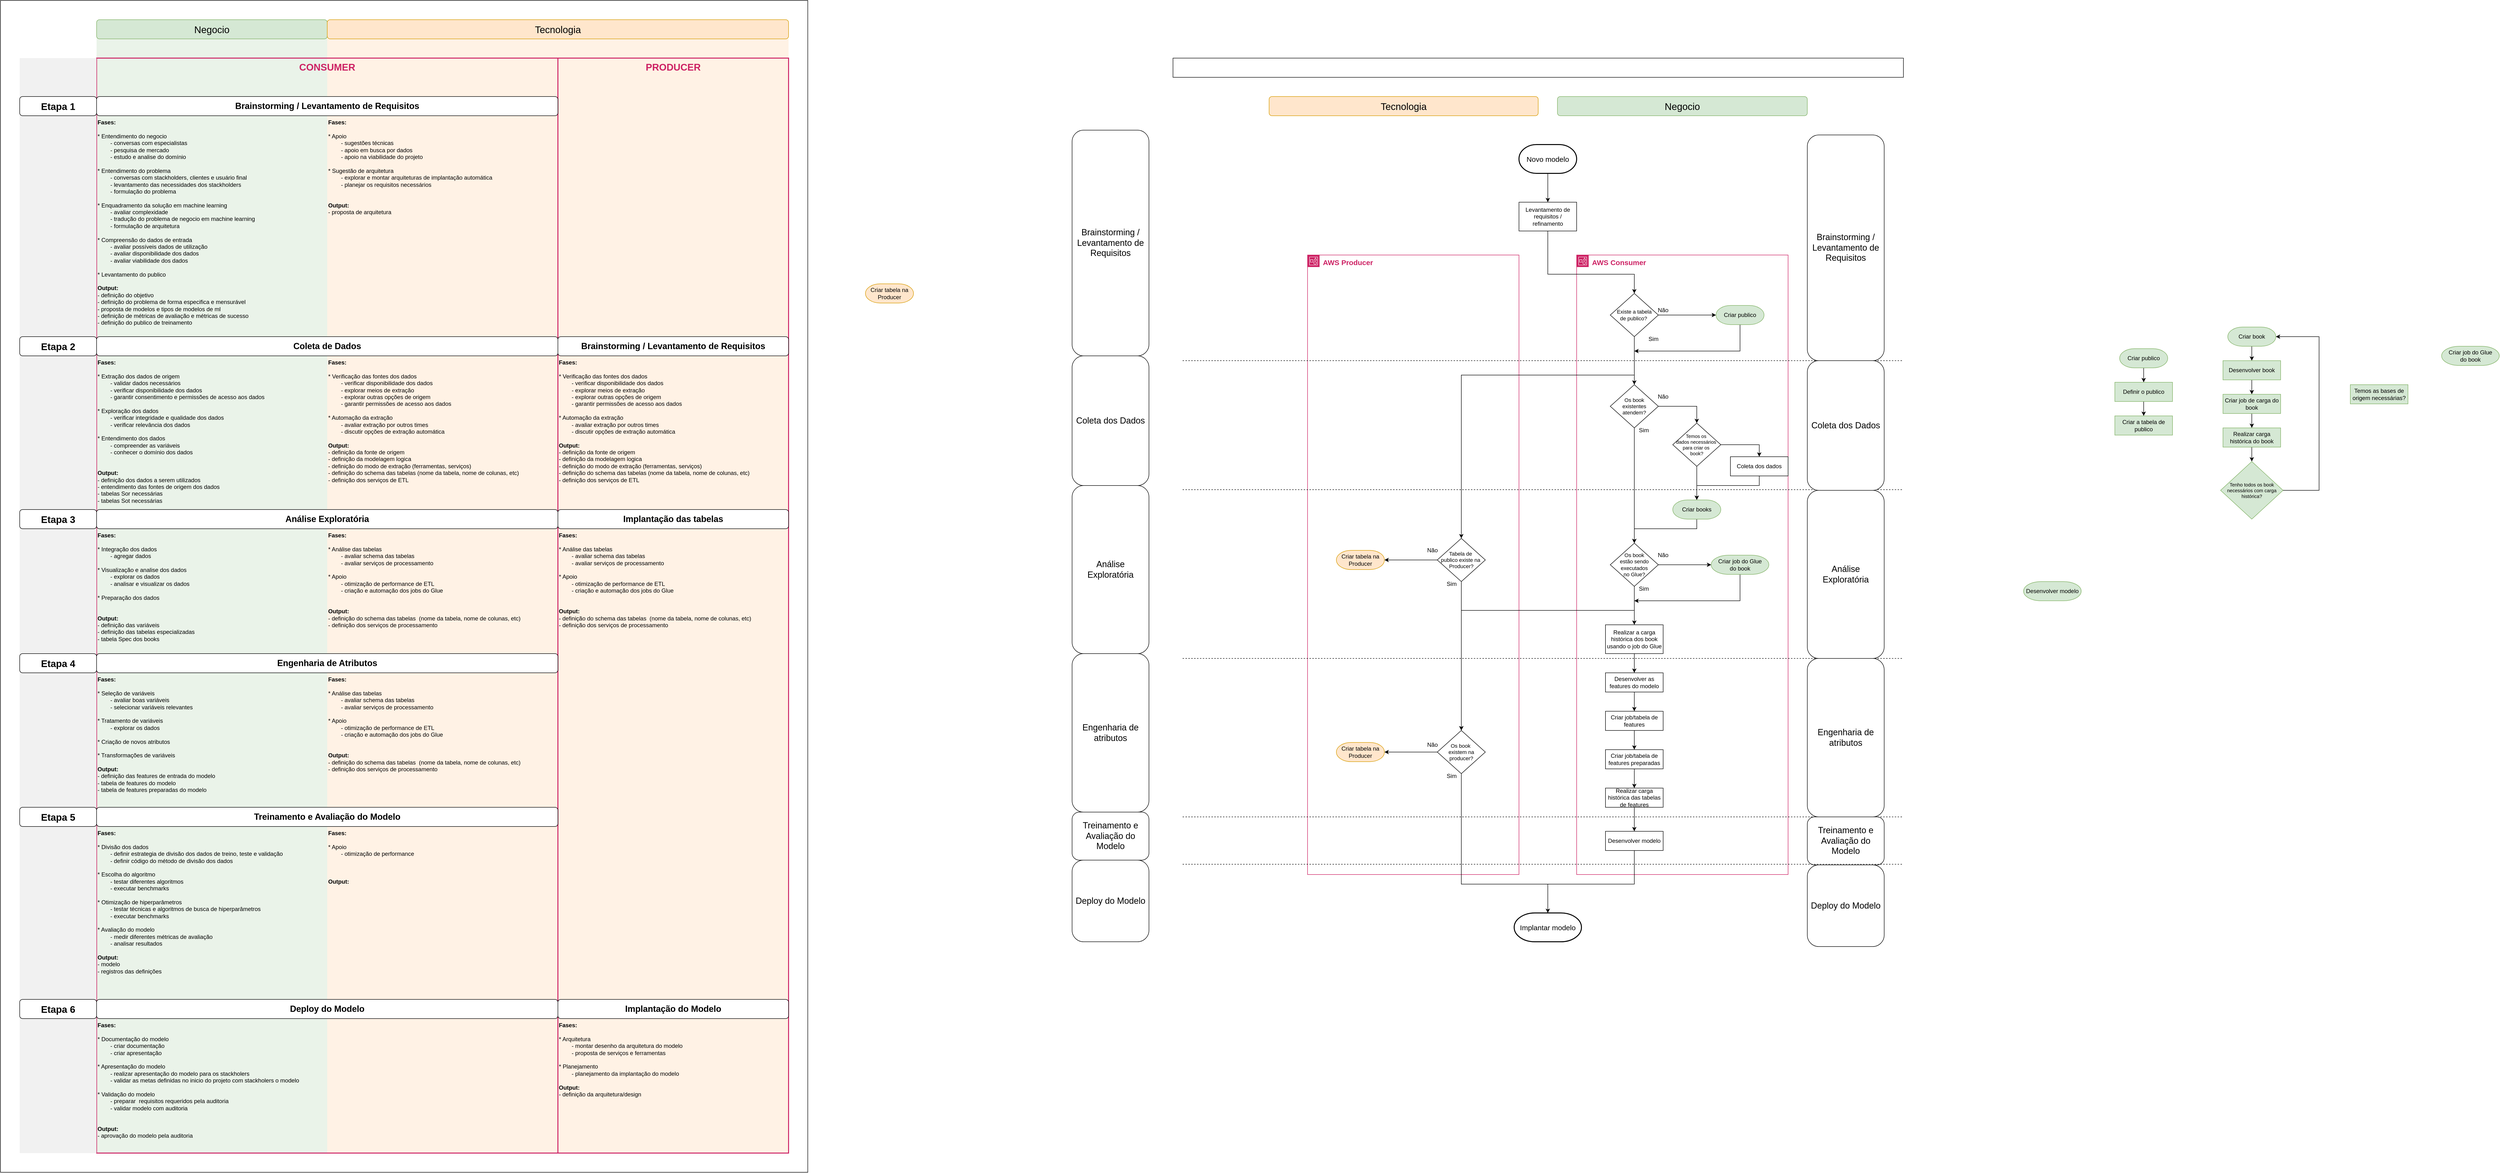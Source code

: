 <mxfile version="24.8.4">
  <diagram id="vaF3DrGFi1pyRu-lgNmV" name="Página-1">
    <mxGraphModel dx="6285" dy="3665" grid="1" gridSize="10" guides="1" tooltips="1" connect="1" arrows="1" fold="1" page="0" pageScale="1" pageWidth="827" pageHeight="1169" math="0" shadow="0">
      <root>
        <mxCell id="0" />
        <mxCell id="1" parent="0" />
        <mxCell id="fmr0Tmu_XqEPMl78r0tC-118" value="" style="rounded=0;whiteSpace=wrap;html=1;" parent="1" vertex="1">
          <mxGeometry x="-600" y="-480" width="1520" height="40" as="geometry" />
        </mxCell>
        <mxCell id="KVfynKzxWFTU4O8-inOF-39" value="" style="rounded=0;whiteSpace=wrap;html=1;" vertex="1" parent="1">
          <mxGeometry x="-3040" y="-600" width="1680" height="2440" as="geometry" />
        </mxCell>
        <mxCell id="KVfynKzxWFTU4O8-inOF-59" value="" style="rounded=0;whiteSpace=wrap;html=1;fillColor=#ffe6cc;strokeColor=none;opacity=50;" vertex="1" parent="1">
          <mxGeometry x="-1880" y="-520" width="480" height="2320" as="geometry" />
        </mxCell>
        <mxCell id="KVfynKzxWFTU4O8-inOF-36" value="" style="rounded=0;whiteSpace=wrap;html=1;fillColor=#d5e8d4;strokeColor=none;opacity=50;" vertex="1" parent="1">
          <mxGeometry x="-2840" y="-530" width="480" height="2330" as="geometry" />
        </mxCell>
        <mxCell id="KVfynKzxWFTU4O8-inOF-37" value="" style="rounded=0;whiteSpace=wrap;html=1;fillColor=#ffe6cc;strokeColor=none;opacity=50;" vertex="1" parent="1">
          <mxGeometry x="-2360" y="-520" width="480" height="2320" as="geometry" />
        </mxCell>
        <mxCell id="fmr0Tmu_XqEPMl78r0tC-117" value="AWS Producer" style="points=[[0,0],[0.25,0],[0.5,0],[0.75,0],[1,0],[1,0.25],[1,0.5],[1,0.75],[1,1],[0.75,1],[0.5,1],[0.25,1],[0,1],[0,0.75],[0,0.5],[0,0.25]];outlineConnect=0;gradientColor=none;html=1;whiteSpace=wrap;fontSize=15;fontStyle=1;container=0;pointerEvents=0;collapsible=0;recursiveResize=0;shape=mxgraph.aws4.group;grIcon=mxgraph.aws4.group_account;strokeColor=#CD2264;fillColor=default;verticalAlign=top;align=left;spacingLeft=30;fontColor=#CD2264;dashed=0;" parent="1" vertex="1">
          <mxGeometry x="-320" y="-70" width="440" height="1290" as="geometry" />
        </mxCell>
        <mxCell id="KVfynKzxWFTU4O8-inOF-42" value="PRODUCER" style="text;html=1;align=center;verticalAlign=top;whiteSpace=wrap;rounded=0;fontStyle=1;fontSize=20;fontColor=#CD2264;strokeColor=#CD2264;strokeWidth=2;" vertex="1" parent="1">
          <mxGeometry x="-1880" y="-480" width="480" height="2280" as="geometry" />
        </mxCell>
        <mxCell id="KVfynKzxWFTU4O8-inOF-40" value="CONSUMER" style="text;html=1;align=center;verticalAlign=top;whiteSpace=wrap;rounded=0;fontStyle=1;fontSize=20;fontColor=#CD2264;strokeColor=#CD2264;strokeWidth=2;" vertex="1" parent="1">
          <mxGeometry x="-2840" y="-480" width="960" height="2280" as="geometry" />
        </mxCell>
        <mxCell id="KVfynKzxWFTU4O8-inOF-38" value="" style="rounded=0;whiteSpace=wrap;html=1;fillColor=#eeeeee;strokeColor=none;arcSize=10;opacity=80;" vertex="1" parent="1">
          <mxGeometry x="-3000" y="-480" width="160" height="2280" as="geometry" />
        </mxCell>
        <mxCell id="fmr0Tmu_XqEPMl78r0tC-71" value="AWS Consumer" style="points=[[0,0],[0.25,0],[0.5,0],[0.75,0],[1,0],[1,0.25],[1,0.5],[1,0.75],[1,1],[0.75,1],[0.5,1],[0.25,1],[0,1],[0,0.75],[0,0.5],[0,0.25]];outlineConnect=0;gradientColor=none;html=1;whiteSpace=wrap;fontSize=15;fontStyle=1;container=1;pointerEvents=0;collapsible=0;recursiveResize=0;shape=mxgraph.aws4.group;grIcon=mxgraph.aws4.group_account;strokeColor=#CD2264;fillColor=default;verticalAlign=top;align=left;spacingLeft=30;fontColor=#CD2264;dashed=0;" parent="1" vertex="1">
          <mxGeometry x="240" y="-70" width="440" height="1290" as="geometry" />
        </mxCell>
        <mxCell id="fmr0Tmu_XqEPMl78r0tC-105" style="edgeStyle=orthogonalEdgeStyle;rounded=0;orthogonalLoop=1;jettySize=auto;html=1;" parent="1" source="fmr0Tmu_XqEPMl78r0tC-3" target="fmr0Tmu_XqEPMl78r0tC-104" edge="1">
          <mxGeometry relative="1" as="geometry">
            <Array as="points">
              <mxPoint x="360" y="180" />
              <mxPoint y="180" />
            </Array>
          </mxGeometry>
        </mxCell>
        <mxCell id="fmr0Tmu_XqEPMl78r0tC-3" value="Existe a tabela&lt;div style=&quot;font-size: 11px;&quot;&gt;de publico?&amp;nbsp;&lt;/div&gt;" style="rhombus;whiteSpace=wrap;html=1;fontSize=11;strokeWidth=1;" parent="1" vertex="1">
          <mxGeometry x="310" y="10" width="100" height="90" as="geometry" />
        </mxCell>
        <mxCell id="fmr0Tmu_XqEPMl78r0tC-56" style="edgeStyle=orthogonalEdgeStyle;rounded=0;orthogonalLoop=1;jettySize=auto;html=1;strokeWidth=1;" parent="1" source="fmr0Tmu_XqEPMl78r0tC-11" target="fmr0Tmu_XqEPMl78r0tC-55" edge="1">
          <mxGeometry relative="1" as="geometry" />
        </mxCell>
        <mxCell id="KVfynKzxWFTU4O8-inOF-64" style="edgeStyle=orthogonalEdgeStyle;rounded=0;orthogonalLoop=1;jettySize=auto;html=1;entryX=0.5;entryY=0;entryDx=0;entryDy=0;" edge="1" parent="1" source="fmr0Tmu_XqEPMl78r0tC-11" target="KVfynKzxWFTU4O8-inOF-63">
          <mxGeometry relative="1" as="geometry" />
        </mxCell>
        <mxCell id="fmr0Tmu_XqEPMl78r0tC-11" value="Os book&lt;div&gt;existentes atendem?&lt;/div&gt;" style="rhombus;whiteSpace=wrap;html=1;fontSize=11;strokeWidth=1;" parent="1" vertex="1">
          <mxGeometry x="310" y="200" width="100" height="90" as="geometry" />
        </mxCell>
        <mxCell id="fmr0Tmu_XqEPMl78r0tC-23" style="edgeStyle=orthogonalEdgeStyle;rounded=0;orthogonalLoop=1;jettySize=auto;html=1;strokeWidth=1;" parent="1" source="KVfynKzxWFTU4O8-inOF-1" target="fmr0Tmu_XqEPMl78r0tC-3" edge="1">
          <mxGeometry relative="1" as="geometry">
            <Array as="points">
              <mxPoint x="180" y="-30" />
              <mxPoint x="360" y="-30" />
            </Array>
          </mxGeometry>
        </mxCell>
        <mxCell id="fmr0Tmu_XqEPMl78r0tC-22" value="Novo modelo" style="strokeWidth=2;html=1;shape=mxgraph.flowchart.terminator;whiteSpace=wrap;fontSize=15;" parent="1" vertex="1">
          <mxGeometry x="120" y="-300" width="120" height="60" as="geometry" />
        </mxCell>
        <mxCell id="fmr0Tmu_XqEPMl78r0tC-85" style="edgeStyle=orthogonalEdgeStyle;rounded=0;orthogonalLoop=1;jettySize=auto;html=1;" parent="1" source="fmr0Tmu_XqEPMl78r0tC-28" edge="1">
          <mxGeometry relative="1" as="geometry">
            <mxPoint x="360" y="130" as="targetPoint" />
            <Array as="points">
              <mxPoint x="580" y="130" />
            </Array>
          </mxGeometry>
        </mxCell>
        <mxCell id="fmr0Tmu_XqEPMl78r0tC-28" value="Criar publico" style="strokeWidth=1;html=1;shape=mxgraph.flowchart.terminator;whiteSpace=wrap;fillColor=#d5e8d4;strokeColor=#82b366;" parent="1" vertex="1">
          <mxGeometry x="530" y="35" width="100" height="40" as="geometry" />
        </mxCell>
        <mxCell id="fmr0Tmu_XqEPMl78r0tC-29" style="edgeStyle=orthogonalEdgeStyle;rounded=0;orthogonalLoop=1;jettySize=auto;html=1;entryX=0;entryY=0.5;entryDx=0;entryDy=0;entryPerimeter=0;" parent="1" source="fmr0Tmu_XqEPMl78r0tC-3" target="fmr0Tmu_XqEPMl78r0tC-28" edge="1">
          <mxGeometry relative="1" as="geometry" />
        </mxCell>
        <mxCell id="fmr0Tmu_XqEPMl78r0tC-31" value="Sim" style="text;html=1;align=center;verticalAlign=middle;whiteSpace=wrap;rounded=0;" parent="1" vertex="1">
          <mxGeometry x="380" y="90" width="40" height="30" as="geometry" />
        </mxCell>
        <mxCell id="fmr0Tmu_XqEPMl78r0tC-32" value="Não" style="text;html=1;align=center;verticalAlign=middle;whiteSpace=wrap;rounded=0;" parent="1" vertex="1">
          <mxGeometry x="400" y="30" width="40" height="30" as="geometry" />
        </mxCell>
        <mxCell id="KVfynKzxWFTU4O8-inOF-69" style="edgeStyle=orthogonalEdgeStyle;rounded=0;orthogonalLoop=1;jettySize=auto;html=1;" edge="1" parent="1" source="fmr0Tmu_XqEPMl78r0tC-34" target="fmr0Tmu_XqEPMl78r0tC-55">
          <mxGeometry relative="1" as="geometry">
            <Array as="points">
              <mxPoint x="490" y="500" />
              <mxPoint x="360" y="500" />
            </Array>
          </mxGeometry>
        </mxCell>
        <mxCell id="fmr0Tmu_XqEPMl78r0tC-34" value="Criar books" style="strokeWidth=1;html=1;shape=mxgraph.flowchart.terminator;whiteSpace=wrap;fillColor=#d5e8d4;strokeColor=#82b366;" parent="1" vertex="1">
          <mxGeometry x="440" y="440" width="100" height="40" as="geometry" />
        </mxCell>
        <mxCell id="fmr0Tmu_XqEPMl78r0tC-37" value="Não" style="text;html=1;align=center;verticalAlign=middle;whiteSpace=wrap;rounded=0;" parent="1" vertex="1">
          <mxGeometry x="400" y="210" width="40" height="30" as="geometry" />
        </mxCell>
        <mxCell id="fmr0Tmu_XqEPMl78r0tC-38" value="Sim" style="text;html=1;align=center;verticalAlign=middle;whiteSpace=wrap;rounded=0;" parent="1" vertex="1">
          <mxGeometry x="360" y="280" width="40" height="30" as="geometry" />
        </mxCell>
        <mxCell id="fmr0Tmu_XqEPMl78r0tC-44" style="edgeStyle=orthogonalEdgeStyle;rounded=0;orthogonalLoop=1;jettySize=auto;html=1;entryX=0.5;entryY=0;entryDx=0;entryDy=0;fillColor=#dae8fc;strokeColor=#000000;" parent="1" source="fmr0Tmu_XqEPMl78r0tC-45" target="fmr0Tmu_XqEPMl78r0tC-49" edge="1">
          <mxGeometry relative="1" as="geometry" />
        </mxCell>
        <mxCell id="fmr0Tmu_XqEPMl78r0tC-45" value="Desenvolver book" style="rounded=0;whiteSpace=wrap;html=1;fillColor=#d5e8d4;strokeColor=#82b366;" parent="1" vertex="1">
          <mxGeometry x="1585" y="150" width="120" height="40" as="geometry" />
        </mxCell>
        <mxCell id="fmr0Tmu_XqEPMl78r0tC-46" style="edgeStyle=orthogonalEdgeStyle;rounded=0;orthogonalLoop=1;jettySize=auto;html=1;entryX=0.5;entryY=0;entryDx=0;entryDy=0;fillColor=#dae8fc;strokeColor=#000000;" parent="1" source="fmr0Tmu_XqEPMl78r0tC-47" target="fmr0Tmu_XqEPMl78r0tC-52" edge="1">
          <mxGeometry relative="1" as="geometry" />
        </mxCell>
        <mxCell id="fmr0Tmu_XqEPMl78r0tC-47" value="Realizar carga histórica do book" style="rounded=0;whiteSpace=wrap;html=1;fillColor=#d5e8d4;strokeColor=#82b366;" parent="1" vertex="1">
          <mxGeometry x="1585" y="290" width="120" height="40" as="geometry" />
        </mxCell>
        <mxCell id="fmr0Tmu_XqEPMl78r0tC-48" style="edgeStyle=orthogonalEdgeStyle;rounded=0;orthogonalLoop=1;jettySize=auto;html=1;fillColor=#dae8fc;strokeColor=#000000;" parent="1" source="fmr0Tmu_XqEPMl78r0tC-49" target="fmr0Tmu_XqEPMl78r0tC-47" edge="1">
          <mxGeometry relative="1" as="geometry" />
        </mxCell>
        <mxCell id="fmr0Tmu_XqEPMl78r0tC-49" value="Criar job de carga do book" style="rounded=0;whiteSpace=wrap;html=1;fillColor=#d5e8d4;strokeColor=#82b366;" parent="1" vertex="1">
          <mxGeometry x="1585" y="220" width="120" height="40" as="geometry" />
        </mxCell>
        <mxCell id="fmr0Tmu_XqEPMl78r0tC-50" style="edgeStyle=orthogonalEdgeStyle;rounded=0;orthogonalLoop=1;jettySize=auto;html=1;fillColor=#dae8fc;strokeColor=#000000;" parent="1" source="fmr0Tmu_XqEPMl78r0tC-51" target="fmr0Tmu_XqEPMl78r0tC-45" edge="1">
          <mxGeometry relative="1" as="geometry" />
        </mxCell>
        <mxCell id="fmr0Tmu_XqEPMl78r0tC-51" value="Criar book" style="strokeWidth=1;html=1;shape=mxgraph.flowchart.terminator;whiteSpace=wrap;fillColor=#d5e8d4;strokeColor=#82b366;" parent="1" vertex="1">
          <mxGeometry x="1595" y="80" width="100" height="40" as="geometry" />
        </mxCell>
        <mxCell id="fmr0Tmu_XqEPMl78r0tC-52" value="Tenho todos os book necessários com carga histórica?" style="rhombus;whiteSpace=wrap;html=1;fontSize=10;fillColor=#d5e8d4;strokeColor=#82b366;" parent="1" vertex="1">
          <mxGeometry x="1580" y="360" width="130" height="120" as="geometry" />
        </mxCell>
        <mxCell id="fmr0Tmu_XqEPMl78r0tC-53" style="edgeStyle=orthogonalEdgeStyle;rounded=0;orthogonalLoop=1;jettySize=auto;html=1;entryX=1;entryY=0.5;entryDx=0;entryDy=0;entryPerimeter=0;" parent="1" source="fmr0Tmu_XqEPMl78r0tC-52" target="fmr0Tmu_XqEPMl78r0tC-51" edge="1">
          <mxGeometry relative="1" as="geometry">
            <Array as="points">
              <mxPoint x="1785" y="420" />
              <mxPoint x="1785" y="100" />
            </Array>
          </mxGeometry>
        </mxCell>
        <mxCell id="fmr0Tmu_XqEPMl78r0tC-94" style="edgeStyle=orthogonalEdgeStyle;rounded=0;orthogonalLoop=1;jettySize=auto;html=1;entryX=0.5;entryY=0;entryDx=0;entryDy=0;strokeWidth=1;" parent="1" source="fmr0Tmu_XqEPMl78r0tC-55" target="fmr0Tmu_XqEPMl78r0tC-99" edge="1">
          <mxGeometry relative="1" as="geometry">
            <mxPoint x="50" y="1270.053" as="targetPoint" />
            <Array as="points">
              <mxPoint x="360" y="670" />
              <mxPoint y="670" />
            </Array>
          </mxGeometry>
        </mxCell>
        <mxCell id="fmr0Tmu_XqEPMl78r0tC-60" value="Temos as bases de origem necessárias?" style="rounded=0;whiteSpace=wrap;html=1;fillColor=#d5e8d4;strokeColor=#82b366;" parent="1" vertex="1">
          <mxGeometry x="1850" y="200" width="120" height="40" as="geometry" />
        </mxCell>
        <mxCell id="fmr0Tmu_XqEPMl78r0tC-80" value="Criar a tabela de publico" style="rounded=0;whiteSpace=wrap;html=1;fillColor=#d5e8d4;strokeColor=#82b366;" parent="1" vertex="1">
          <mxGeometry x="1360" y="265" width="120" height="40" as="geometry" />
        </mxCell>
        <mxCell id="fmr0Tmu_XqEPMl78r0tC-81" style="edgeStyle=orthogonalEdgeStyle;rounded=0;orthogonalLoop=1;jettySize=auto;html=1;fillColor=#fff2cc;strokeColor=#000000;" parent="1" source="fmr0Tmu_XqEPMl78r0tC-82" target="fmr0Tmu_XqEPMl78r0tC-80" edge="1">
          <mxGeometry relative="1" as="geometry" />
        </mxCell>
        <mxCell id="fmr0Tmu_XqEPMl78r0tC-82" value="Definir o publico" style="rounded=0;whiteSpace=wrap;html=1;fillColor=#d5e8d4;strokeColor=#82b366;" parent="1" vertex="1">
          <mxGeometry x="1360" y="195" width="120" height="40" as="geometry" />
        </mxCell>
        <mxCell id="fmr0Tmu_XqEPMl78r0tC-83" style="edgeStyle=orthogonalEdgeStyle;rounded=0;orthogonalLoop=1;jettySize=auto;html=1;fillColor=#fff2cc;strokeColor=#000000;" parent="1" source="fmr0Tmu_XqEPMl78r0tC-84" target="fmr0Tmu_XqEPMl78r0tC-82" edge="1">
          <mxGeometry relative="1" as="geometry" />
        </mxCell>
        <mxCell id="fmr0Tmu_XqEPMl78r0tC-84" value="Criar publico" style="strokeWidth=1;html=1;shape=mxgraph.flowchart.terminator;whiteSpace=wrap;fillColor=#d5e8d4;strokeColor=#82b366;" parent="1" vertex="1">
          <mxGeometry x="1370" y="125" width="100" height="40" as="geometry" />
        </mxCell>
        <mxCell id="fmr0Tmu_XqEPMl78r0tC-86" value="Criar job do Glue&lt;div&gt;do book&lt;/div&gt;" style="strokeWidth=1;html=1;shape=mxgraph.flowchart.terminator;whiteSpace=wrap;fillColor=#d5e8d4;strokeColor=#82b366;" parent="1" vertex="1">
          <mxGeometry x="2040" y="120" width="120" height="40" as="geometry" />
        </mxCell>
        <mxCell id="fmr0Tmu_XqEPMl78r0tC-97" value="Negocio" style="rounded=1;whiteSpace=wrap;html=1;fontSize=20;fillColor=#d5e8d4;strokeColor=#82b366;" parent="1" vertex="1">
          <mxGeometry x="200" y="-400" width="520" height="40" as="geometry" />
        </mxCell>
        <mxCell id="fmr0Tmu_XqEPMl78r0tC-98" value="Tecnologia" style="rounded=1;whiteSpace=wrap;html=1;fontSize=20;fillColor=#ffe6cc;strokeColor=#d79b00;" parent="1" vertex="1">
          <mxGeometry x="-400" y="-400" width="560" height="40" as="geometry" />
        </mxCell>
        <mxCell id="fmr0Tmu_XqEPMl78r0tC-102" style="edgeStyle=orthogonalEdgeStyle;rounded=0;orthogonalLoop=1;jettySize=auto;html=1;" parent="1" source="fmr0Tmu_XqEPMl78r0tC-99" target="fmr0Tmu_XqEPMl78r0tC-101" edge="1">
          <mxGeometry relative="1" as="geometry" />
        </mxCell>
        <mxCell id="fmr0Tmu_XqEPMl78r0tC-99" value="Os book&amp;nbsp;&lt;div&gt;existem na producer?&lt;/div&gt;" style="rhombus;whiteSpace=wrap;html=1;fontSize=11;strokeWidth=1;" parent="1" vertex="1">
          <mxGeometry x="-50" y="920" width="100" height="90" as="geometry" />
        </mxCell>
        <mxCell id="fmr0Tmu_XqEPMl78r0tC-101" value="Criar tabela na Producer" style="strokeWidth=1;html=1;shape=mxgraph.flowchart.terminator;whiteSpace=wrap;fillColor=#ffe6cc;strokeColor=#d79b00;" parent="1" vertex="1">
          <mxGeometry x="-260" y="945" width="100" height="40" as="geometry" />
        </mxCell>
        <mxCell id="fmr0Tmu_XqEPMl78r0tC-110" style="edgeStyle=orthogonalEdgeStyle;rounded=0;orthogonalLoop=1;jettySize=auto;html=1;" parent="1" source="fmr0Tmu_XqEPMl78r0tC-104" target="fmr0Tmu_XqEPMl78r0tC-108" edge="1">
          <mxGeometry relative="1" as="geometry" />
        </mxCell>
        <mxCell id="fmr0Tmu_XqEPMl78r0tC-111" style="edgeStyle=orthogonalEdgeStyle;rounded=0;orthogonalLoop=1;jettySize=auto;html=1;" parent="1" source="fmr0Tmu_XqEPMl78r0tC-104" target="fmr0Tmu_XqEPMl78r0tC-99" edge="1">
          <mxGeometry relative="1" as="geometry" />
        </mxCell>
        <mxCell id="fmr0Tmu_XqEPMl78r0tC-104" value="Tabela de&amp;nbsp;&lt;div&gt;publico existe na&amp;nbsp;&lt;div&gt;Producer?&lt;/div&gt;&lt;/div&gt;" style="rhombus;whiteSpace=wrap;html=1;fontSize=11;strokeWidth=1;" parent="1" vertex="1">
          <mxGeometry x="-50" y="520" width="100" height="90" as="geometry" />
        </mxCell>
        <mxCell id="fmr0Tmu_XqEPMl78r0tC-108" value="Criar tabela na Producer" style="strokeWidth=1;html=1;shape=mxgraph.flowchart.terminator;whiteSpace=wrap;fillColor=#ffe6cc;strokeColor=#d79b00;" parent="1" vertex="1">
          <mxGeometry x="-260" y="545" width="100" height="40" as="geometry" />
        </mxCell>
        <mxCell id="fmr0Tmu_XqEPMl78r0tC-109" value="Criar tabela na Producer" style="strokeWidth=1;html=1;shape=mxgraph.flowchart.terminator;whiteSpace=wrap;fillColor=#ffe6cc;strokeColor=#d79b00;" parent="1" vertex="1">
          <mxGeometry x="-1240" y="-10" width="100" height="40" as="geometry" />
        </mxCell>
        <mxCell id="fmr0Tmu_XqEPMl78r0tC-120" value="Desenvolver modelo" style="strokeWidth=1;html=1;shape=mxgraph.flowchart.terminator;whiteSpace=wrap;fillColor=#d5e8d4;strokeColor=#82b366;" parent="1" vertex="1">
          <mxGeometry x="1170" y="610" width="120" height="40" as="geometry" />
        </mxCell>
        <mxCell id="fmr0Tmu_XqEPMl78r0tC-91" value="Não" style="text;html=1;align=center;verticalAlign=middle;whiteSpace=wrap;rounded=0;" parent="1" vertex="1">
          <mxGeometry x="-80" y="935" width="40" height="30" as="geometry" />
        </mxCell>
        <mxCell id="fmr0Tmu_XqEPMl78r0tC-92" value="Sim" style="text;html=1;align=center;verticalAlign=middle;whiteSpace=wrap;rounded=0;" parent="1" vertex="1">
          <mxGeometry x="-40" y="1000" width="40" height="30" as="geometry" />
        </mxCell>
        <mxCell id="fmr0Tmu_XqEPMl78r0tC-106" value="Não" style="text;html=1;align=center;verticalAlign=middle;whiteSpace=wrap;rounded=0;" parent="1" vertex="1">
          <mxGeometry x="-80" y="530" width="40" height="30" as="geometry" />
        </mxCell>
        <mxCell id="fmr0Tmu_XqEPMl78r0tC-107" value="Sim" style="text;html=1;align=center;verticalAlign=middle;whiteSpace=wrap;rounded=0;" parent="1" vertex="1">
          <mxGeometry x="-40" y="600" width="40" height="30" as="geometry" />
        </mxCell>
        <mxCell id="KVfynKzxWFTU4O8-inOF-2" value="" style="edgeStyle=orthogonalEdgeStyle;rounded=0;orthogonalLoop=1;jettySize=auto;html=1;strokeWidth=1;" edge="1" parent="1" source="fmr0Tmu_XqEPMl78r0tC-22" target="KVfynKzxWFTU4O8-inOF-1">
          <mxGeometry relative="1" as="geometry">
            <Array as="points" />
            <mxPoint x="180" y="-220" as="sourcePoint" />
            <mxPoint x="360" y="90" as="targetPoint" />
          </mxGeometry>
        </mxCell>
        <mxCell id="KVfynKzxWFTU4O8-inOF-1" value="Levantamento de requisitos / refinamento" style="rounded=0;whiteSpace=wrap;html=1;strokeWidth=1;" vertex="1" parent="1">
          <mxGeometry x="120" y="-180" width="120" height="60" as="geometry" />
        </mxCell>
        <mxCell id="KVfynKzxWFTU4O8-inOF-3" value="Etapa 1" style="text;html=1;align=center;verticalAlign=middle;whiteSpace=wrap;rounded=1;fontStyle=1;fontSize=20;strokeColor=default;fillColor=#FFFFFF;" vertex="1" parent="1">
          <mxGeometry x="-3000" y="-400" width="160" height="40" as="geometry" />
        </mxCell>
        <mxCell id="KVfynKzxWFTU4O8-inOF-6" value="&lt;div&gt;&lt;b&gt;Fases:&lt;/b&gt;&lt;/div&gt;&lt;div&gt;&lt;b&gt;&lt;br&gt;&lt;/b&gt;&lt;/div&gt;* Entendimento do negocio&lt;div&gt;&lt;span style=&quot;white-space: pre;&quot;&gt;&#x9;&lt;/span&gt;- conversas com especialistas&lt;/div&gt;&lt;div&gt;&lt;span style=&quot;white-space: pre;&quot;&gt;&#x9;&lt;/span&gt;- pesquisa de mercado&lt;/div&gt;&lt;div&gt;&lt;span style=&quot;white-space: pre;&quot;&gt;&#x9;&lt;/span&gt;- estudo e analise do domínio&lt;/div&gt;&lt;div&gt;&lt;br&gt;&lt;div&gt;* Entendimento do problema&lt;/div&gt;&lt;div&gt;&lt;span style=&quot;white-space: pre;&quot;&gt;&#x9;&lt;/span&gt;- conversas com stackholders, clientes e usuário final&lt;br&gt;&lt;/div&gt;&lt;div&gt;&lt;span style=&quot;white-space: pre;&quot;&gt;&#x9;&lt;/span&gt;- levantamento das necessidades dos stackholders&lt;br&gt;&lt;/div&gt;&lt;div&gt;&lt;span style=&quot;white-space: pre;&quot;&gt;&#x9;&lt;/span&gt;- formulação do problema&lt;br&gt;&lt;/div&gt;&lt;div&gt;&lt;br&gt;&lt;/div&gt;&lt;div&gt;* Enquadramento da solução em machine learning&lt;/div&gt;&lt;div&gt;&lt;span style=&quot;white-space: pre;&quot;&gt;&#x9;&lt;/span&gt;- avaliar complexidade&lt;br&gt;&lt;/div&gt;&lt;div&gt;&lt;span style=&quot;white-space: pre;&quot;&gt;&#x9;&lt;/span&gt;&lt;span style=&quot;background-color: initial;&quot;&gt;- tradução do problema de negocio em machine learning&lt;/span&gt;&lt;br&gt;&lt;/div&gt;&lt;div&gt;&lt;span style=&quot;white-space: pre;&quot;&gt;&#x9;&lt;/span&gt;- formulação de arquitetura&lt;span style=&quot;background-color: initial; white-space: pre;&quot;&gt;&#x9;&lt;/span&gt;&lt;/div&gt;&lt;div&gt;&lt;br&gt;&lt;/div&gt;&lt;div&gt;* Compreensão do dados de entrada&amp;nbsp;&lt;/div&gt;&lt;div&gt;&lt;span style=&quot;white-space: pre;&quot;&gt;&#x9;&lt;/span&gt;- avaliar possíveis dados de utilização&lt;br&gt;&lt;/div&gt;&lt;div&gt;&lt;span style=&quot;white-space: pre;&quot;&gt;&#x9;&lt;/span&gt;- avaliar disponibilidade dos dados&lt;br&gt;&lt;/div&gt;&lt;div&gt;&lt;span style=&quot;white-space: pre;&quot;&gt;&#x9;&lt;/span&gt;- avaliar viabilidade dos dados&lt;br&gt;&lt;/div&gt;&lt;div&gt;&lt;br&gt;&lt;/div&gt;&lt;div&gt;* Levantamento do publico&lt;/div&gt;&lt;div&gt;&lt;br&gt;&lt;/div&gt;&lt;div&gt;&lt;b&gt;Output:&lt;/b&gt;&lt;/div&gt;&lt;div&gt;- definição do objetivo&lt;/div&gt;&lt;div&gt;- definição do problema de forma especifica e mensurável&lt;/div&gt;&lt;div&gt;- proposta de modelos e tipos de modelos de ml&lt;/div&gt;&lt;div&gt;- definição de métricas de avaliação e métricas de sucesso&lt;/div&gt;&lt;div&gt;- definição do publico de treinamento&lt;/div&gt;&lt;/div&gt;" style="text;html=1;align=left;verticalAlign=top;whiteSpace=wrap;rounded=0;fontSize=12;horizontal=1;" vertex="1" parent="1">
          <mxGeometry x="-2840" y="-360" width="480" height="440" as="geometry" />
        </mxCell>
        <mxCell id="KVfynKzxWFTU4O8-inOF-9" value="Etapa 2" style="text;html=1;align=center;verticalAlign=middle;whiteSpace=wrap;rounded=1;fontStyle=1;fontSize=20;strokeColor=default;fillColor=default;" vertex="1" parent="1">
          <mxGeometry x="-3000" y="100" width="160" height="40" as="geometry" />
        </mxCell>
        <mxCell id="KVfynKzxWFTU4O8-inOF-10" value="&lt;div&gt;&lt;b&gt;Fases:&lt;/b&gt;&lt;/div&gt;&lt;div&gt;&lt;b&gt;&lt;br&gt;&lt;/b&gt;&lt;/div&gt;* Extração dos dados de origem&lt;div&gt;&lt;span style=&quot;white-space: pre;&quot;&gt;&#x9;&lt;/span&gt;- validar dados necessários&lt;/div&gt;&lt;div&gt;&lt;div&gt;&lt;span style=&quot;white-space: pre;&quot;&gt;&#x9;&lt;/span&gt;- verificar disponibilidade dos dados&lt;/div&gt;&lt;div&gt;&lt;span style=&quot;white-space: pre;&quot;&gt;&#x9;&lt;/span&gt;&lt;span style=&quot;background-color: initial;&quot;&gt;- garantir consentimento e permissões de acesso aos dados&lt;/span&gt;&lt;br&gt;&lt;/div&gt;&lt;div&gt;&lt;br&gt;&lt;/div&gt;&lt;div&gt;* Exploração dos dados&lt;/div&gt;&lt;div&gt;&lt;span style=&quot;white-space: pre;&quot;&gt;&#x9;&lt;/span&gt;- verificar integridade e qualidade dos dados&lt;/div&gt;&lt;div&gt;&lt;span style=&quot;white-space: pre;&quot;&gt;&#x9;&lt;/span&gt;- verificar relevância dos dados&lt;br&gt;&lt;/div&gt;&lt;div&gt;&lt;br&gt;&lt;/div&gt;&lt;div&gt;* Entendimento dos dados&lt;/div&gt;&lt;div&gt;&lt;span style=&quot;white-space: pre;&quot;&gt;&#x9;&lt;/span&gt;- compreender as variáveis&lt;/div&gt;&lt;div&gt;&lt;span style=&quot;white-space: pre;&quot;&gt;&#x9;&lt;/span&gt;- conhecer o domínio dos dados&lt;br&gt;&lt;/div&gt;&lt;div&gt;&lt;div&gt;&lt;br&gt;&lt;/div&gt;&lt;div&gt;&lt;br&gt;&lt;/div&gt;&lt;div&gt;&lt;b&gt;Output:&lt;/b&gt;&lt;/div&gt;&lt;div&gt;- definição dos dados a serem utilizados&lt;/div&gt;&lt;div&gt;- entendimento das fontes de origem dos dados&lt;/div&gt;&lt;div&gt;- tabelas Sor necessárias&lt;/div&gt;&lt;div&gt;- tabelas Sot necessárias&lt;/div&gt;&lt;div&gt;&lt;br&gt;&lt;/div&gt;&lt;/div&gt;&lt;/div&gt;" style="text;html=1;align=left;verticalAlign=top;whiteSpace=wrap;rounded=0;fontSize=12;horizontal=1;" vertex="1" parent="1">
          <mxGeometry x="-2840" y="140" width="480" height="320" as="geometry" />
        </mxCell>
        <mxCell id="KVfynKzxWFTU4O8-inOF-12" value="Negocio" style="rounded=1;whiteSpace=wrap;html=1;fontSize=20;fillColor=#d5e8d4;strokeColor=#82b366;" vertex="1" parent="1">
          <mxGeometry x="-2840" y="-560" width="480" height="40" as="geometry" />
        </mxCell>
        <mxCell id="KVfynKzxWFTU4O8-inOF-13" value="Tecnologia" style="rounded=1;whiteSpace=wrap;html=1;fontSize=20;fillColor=#ffe6cc;strokeColor=#d79b00;" vertex="1" parent="1">
          <mxGeometry x="-2360" y="-560" width="960" height="40" as="geometry" />
        </mxCell>
        <mxCell id="KVfynKzxWFTU4O8-inOF-15" value="&lt;div&gt;&lt;b&gt;Fases:&lt;/b&gt;&lt;/div&gt;&lt;div&gt;&lt;br&gt;&lt;/div&gt;&lt;div&gt;* Apoio&lt;/div&gt;&lt;div&gt;&lt;span style=&quot;white-space: pre;&quot;&gt;&#x9;&lt;/span&gt;- sugestões técnicas&lt;br&gt;&lt;/div&gt;&lt;div&gt;&lt;span style=&quot;white-space: pre;&quot;&gt;&#x9;&lt;/span&gt;- apoio em busca por dados&lt;br&gt;&lt;/div&gt;&lt;div&gt;&lt;span style=&quot;white-space: pre;&quot;&gt;&#x9;&lt;/span&gt;- apoio na viabilidade do projeto&lt;br&gt;&lt;/div&gt;&lt;div&gt;&lt;br&gt;&lt;/div&gt;&lt;div&gt;* Sugestão de arquitetura&lt;/div&gt;&lt;div&gt;&lt;span style=&quot;white-space: pre;&quot;&gt;&#x9;&lt;/span&gt;- explorar e montar arquiteturas de implantação automática&lt;br&gt;&lt;/div&gt;&lt;div&gt;&lt;span style=&quot;white-space: pre;&quot;&gt;&#x9;&lt;/span&gt;- planejar os requisitos necessários&lt;br&gt;&lt;/div&gt;&lt;div&gt;&lt;br&gt;&lt;/div&gt;&lt;div&gt;&lt;div&gt;&lt;br&gt;&lt;/div&gt;&lt;div&gt;&lt;b&gt;Output:&lt;/b&gt;&lt;/div&gt;&lt;div&gt;- proposta de arquitetura&lt;/div&gt;&lt;/div&gt;" style="text;html=1;align=left;verticalAlign=top;whiteSpace=wrap;rounded=0;fontSize=12;horizontal=1;" vertex="1" parent="1">
          <mxGeometry x="-2360" y="-360" width="480" height="440" as="geometry" />
        </mxCell>
        <mxCell id="KVfynKzxWFTU4O8-inOF-16" value="&lt;div&gt;&lt;b&gt;Fases:&lt;/b&gt;&lt;/div&gt;&lt;div&gt;&lt;b&gt;&lt;br&gt;&lt;/b&gt;&lt;/div&gt;* Verificação das fontes dos dados&lt;div&gt;&lt;span style=&quot;white-space: pre;&quot;&gt;&#x9;&lt;/span&gt;- verificar disponibilidade dos dados&lt;/div&gt;&lt;div&gt;&lt;span style=&quot;white-space: pre;&quot;&gt;&#x9;&lt;/span&gt;- explorar meios de extração&lt;br&gt;&lt;/div&gt;&lt;div&gt;&lt;span style=&quot;white-space: pre;&quot;&gt;&#x9;&lt;/span&gt;- explorar outras opções de origem&lt;br&gt;&lt;/div&gt;&lt;div&gt;&lt;span style=&quot;white-space: pre;&quot;&gt;&#x9;&lt;/span&gt;- garantir permissões de acesso aos dados&lt;br&gt;&lt;/div&gt;&lt;div&gt;&lt;br&gt;&lt;/div&gt;&lt;div&gt;* Automação da extração&lt;/div&gt;&lt;div&gt;&lt;span style=&quot;white-space: pre;&quot;&gt;&#x9;&lt;/span&gt;- avaliar extração por outros times&lt;br&gt;&lt;/div&gt;&lt;div&gt;&lt;div&gt;&lt;span style=&quot;white-space: pre;&quot;&gt;&#x9;&lt;/span&gt;- discutir opções de extração automática&lt;br&gt;&lt;/div&gt;&lt;div&gt;&lt;br&gt;&lt;/div&gt;&lt;div&gt;&lt;b&gt;Output:&lt;/b&gt;&lt;/div&gt;&lt;div&gt;- definição da fonte de origem&lt;/div&gt;&lt;div&gt;- definição da modelagem logica&lt;/div&gt;&lt;div&gt;- definição do modo de extração (ferramentas, serviços)&lt;/div&gt;&lt;div&gt;- definição do schema das tabelas (nome da tabela, nome de colunas, etc)&lt;/div&gt;&lt;div&gt;- definição dos serviços de ETL&lt;/div&gt;&lt;div&gt;&lt;br&gt;&lt;/div&gt;&lt;/div&gt;" style="text;html=1;align=left;verticalAlign=top;whiteSpace=wrap;rounded=0;fontSize=12;horizontal=1;" vertex="1" parent="1">
          <mxGeometry x="-2360" y="140" width="480" height="320" as="geometry" />
        </mxCell>
        <mxCell id="KVfynKzxWFTU4O8-inOF-17" value="Etapa 3" style="text;html=1;align=center;verticalAlign=middle;whiteSpace=wrap;rounded=1;fontStyle=1;fontSize=20;fillColor=#FFFFFF;gradientColor=none;strokeColor=default;" vertex="1" parent="1">
          <mxGeometry x="-3000" y="460" width="160" height="40" as="geometry" />
        </mxCell>
        <mxCell id="KVfynKzxWFTU4O8-inOF-19" value="&lt;span style=&quot;font-size: 18px;&quot;&gt;Brainstorming / Levantamento de Requisitos&lt;/span&gt;" style="rounded=1;whiteSpace=wrap;html=1;fontSize=18;fontStyle=1" vertex="1" parent="1">
          <mxGeometry x="-2840" y="-400" width="960" height="40" as="geometry" />
        </mxCell>
        <mxCell id="KVfynKzxWFTU4O8-inOF-20" value="Coleta de Dados" style="rounded=1;whiteSpace=wrap;html=1;fontSize=18;fontStyle=1" vertex="1" parent="1">
          <mxGeometry x="-2840" y="100" width="960" height="40" as="geometry" />
        </mxCell>
        <mxCell id="KVfynKzxWFTU4O8-inOF-21" value="&lt;span style=&quot;font-size: 18px;&quot;&gt;Análise Exploratória&lt;/span&gt;" style="rounded=1;whiteSpace=wrap;html=1;fontSize=18;fontStyle=1" vertex="1" parent="1">
          <mxGeometry x="-2840" y="460" width="960" height="40" as="geometry" />
        </mxCell>
        <mxCell id="KVfynKzxWFTU4O8-inOF-22" value="&lt;div&gt;&lt;b&gt;Fases:&lt;/b&gt;&lt;/div&gt;&lt;div&gt;&lt;b&gt;&lt;br&gt;&lt;/b&gt;&lt;/div&gt;* Integração dos dados&lt;div&gt;&lt;span style=&quot;white-space: pre;&quot;&gt;&#x9;&lt;/span&gt;- agregar dados&lt;/div&gt;&lt;div&gt;&lt;div&gt;&lt;br&gt;&lt;/div&gt;&lt;div&gt;* Visualização e analise dos dados&lt;/div&gt;&lt;div&gt;&lt;span style=&quot;white-space: pre;&quot;&gt;&#x9;&lt;/span&gt;- explorar os dados&lt;br&gt;&lt;/div&gt;&lt;div&gt;&lt;span style=&quot;white-space: pre;&quot;&gt;&#x9;&lt;/span&gt;- analisar e visualizar os dados&lt;/div&gt;&lt;div&gt;&lt;br&gt;&lt;/div&gt;&lt;div&gt;&lt;div&gt;* Preparação dos dados&lt;/div&gt;&lt;div&gt;&lt;br&gt;&lt;/div&gt;&lt;div&gt;&lt;br&gt;&lt;/div&gt;&lt;div&gt;&lt;b&gt;Output:&lt;/b&gt;&lt;/div&gt;&lt;div&gt;- definição das variáveis&lt;/div&gt;&lt;div&gt;- definição das tabelas especializadas&lt;/div&gt;&lt;/div&gt;&lt;/div&gt;&lt;div&gt;- tabela Spec dos books&lt;/div&gt;" style="text;html=1;align=left;verticalAlign=top;whiteSpace=wrap;rounded=0;fontSize=12;horizontal=1;" vertex="1" parent="1">
          <mxGeometry x="-2840" y="500" width="480" height="260" as="geometry" />
        </mxCell>
        <mxCell id="KVfynKzxWFTU4O8-inOF-23" value="&lt;div&gt;&lt;b&gt;Fases:&lt;/b&gt;&lt;/div&gt;&lt;div&gt;&lt;br&gt;&lt;/div&gt;* Análise das tabelas&lt;div&gt;&lt;span style=&quot;white-space: pre;&quot;&gt;&#x9;&lt;/span&gt;- avaliar schema das tabelas&lt;/div&gt;&lt;div&gt;&lt;span style=&quot;white-space: pre;&quot;&gt;&#x9;&lt;/span&gt;- avaliar serviços de processamento&lt;br&gt;&lt;div&gt;&lt;br&gt;&lt;/div&gt;&lt;div&gt;* Apoio&lt;/div&gt;&lt;div&gt;&lt;span style=&quot;white-space: pre;&quot;&gt;&lt;span style=&quot;white-space: pre;&quot;&gt;&#x9;&lt;/span&gt;- otimização de performance de ETL&lt;/span&gt;&lt;/div&gt;&lt;div&gt;&lt;span style=&quot;white-space: pre;&quot;&gt;&lt;span style=&quot;white-space: pre;&quot;&gt;&#x9;&lt;/span&gt;&lt;/span&gt;&lt;span style=&quot;white-space: pre; background-color: initial;&quot;&gt;- criação e automação dos jobs do Glue&lt;/span&gt;&lt;/div&gt;&lt;div&gt;&lt;div&gt;&lt;div&gt;&lt;br&gt;&lt;/div&gt;&lt;div&gt;&lt;br&gt;&lt;/div&gt;&lt;div&gt;&lt;b&gt;Output:&lt;/b&gt;&lt;/div&gt;&lt;div&gt;- definição do schema das tabelas&amp;nbsp;&lt;span style=&quot;background-color: initial;&quot;&gt;&amp;nbsp;&lt;/span&gt;&lt;span style=&quot;background-color: initial;&quot;&gt;(nome da tabela, nome de colunas, etc)&lt;/span&gt;&lt;/div&gt;&lt;div&gt;- definição dos serviços de processamento&lt;/div&gt;&lt;/div&gt;&lt;/div&gt;&lt;/div&gt;" style="text;html=1;align=left;verticalAlign=top;whiteSpace=wrap;rounded=0;fontSize=12;horizontal=1;" vertex="1" parent="1">
          <mxGeometry x="-2360" y="500" width="480" height="260" as="geometry" />
        </mxCell>
        <mxCell id="KVfynKzxWFTU4O8-inOF-24" value="Etapa 4" style="text;html=1;align=center;verticalAlign=middle;whiteSpace=wrap;rounded=1;fontStyle=1;fontSize=20;strokeColor=default;fillColor=#FFFFFF;" vertex="1" parent="1">
          <mxGeometry x="-3000" y="760" width="160" height="40" as="geometry" />
        </mxCell>
        <mxCell id="KVfynKzxWFTU4O8-inOF-25" value="&lt;span style=&quot;font-size: 18px;&quot;&gt;Engenharia de Atributos&lt;/span&gt;" style="rounded=1;whiteSpace=wrap;html=1;fontSize=18;fontStyle=1" vertex="1" parent="1">
          <mxGeometry x="-2840" y="760" width="960" height="40" as="geometry" />
        </mxCell>
        <mxCell id="KVfynKzxWFTU4O8-inOF-26" value="&lt;div&gt;&lt;b&gt;Fases:&lt;/b&gt;&lt;/div&gt;&lt;div&gt;&lt;b&gt;&lt;br&gt;&lt;/b&gt;&lt;/div&gt;* Seleção de variáveis&lt;div&gt;&lt;span style=&quot;white-space: pre;&quot;&gt;&#x9;&lt;/span&gt;- avaliar boas variáveis&lt;br&gt;&lt;div&gt;&lt;span style=&quot;white-space: pre;&quot;&gt;&#x9;&lt;/span&gt;- selecionar variáveis relevantes&lt;/div&gt;&lt;div&gt;&lt;div&gt;&lt;br&gt;&lt;/div&gt;&lt;div&gt;* Tratamento de variáveis&lt;/div&gt;&lt;div&gt;&lt;span style=&quot;white-space: pre;&quot;&gt;&#x9;&lt;/span&gt;- explorar os dados&lt;/div&gt;&lt;div&gt;&lt;br&gt;&lt;/div&gt;&lt;div&gt;&lt;div&gt;* Criação de novos atributos&lt;/div&gt;&lt;div&gt;&lt;br&gt;&lt;/div&gt;&lt;div&gt;* Transformações de variáveis&lt;/div&gt;&lt;div&gt;&lt;br&gt;&lt;/div&gt;&lt;div&gt;&lt;b&gt;Output:&lt;/b&gt;&lt;/div&gt;&lt;div&gt;- definição das features de entrada do modelo&lt;/div&gt;&lt;div&gt;- tabela de features do modelo&lt;/div&gt;&lt;div&gt;- tabela de features preparadas do modelo&lt;/div&gt;&lt;div&gt;&lt;br&gt;&lt;/div&gt;&lt;/div&gt;&lt;/div&gt;&lt;/div&gt;" style="text;html=1;align=left;verticalAlign=top;whiteSpace=wrap;rounded=0;fontSize=12;horizontal=1;" vertex="1" parent="1">
          <mxGeometry x="-2840" y="800" width="480" height="280" as="geometry" />
        </mxCell>
        <mxCell id="KVfynKzxWFTU4O8-inOF-28" value="Etapa 5" style="text;html=1;align=center;verticalAlign=middle;whiteSpace=wrap;rounded=1;fontStyle=1;fontSize=20;strokeColor=default;fillColor=#FFFFFF;" vertex="1" parent="1">
          <mxGeometry x="-3000" y="1080" width="160" height="40" as="geometry" />
        </mxCell>
        <mxCell id="KVfynKzxWFTU4O8-inOF-29" value="&lt;span style=&quot;font-size: 18px;&quot;&gt;Treinamento e Avaliação do Modelo&lt;/span&gt;" style="rounded=1;whiteSpace=wrap;html=1;fontSize=18;fontStyle=1" vertex="1" parent="1">
          <mxGeometry x="-2840" y="1080" width="960" height="40" as="geometry" />
        </mxCell>
        <mxCell id="KVfynKzxWFTU4O8-inOF-30" value="&lt;div&gt;&lt;b&gt;Fases:&lt;/b&gt;&lt;/div&gt;&lt;div&gt;&lt;b&gt;&lt;br&gt;&lt;/b&gt;&lt;/div&gt;* Divisão dos dados&lt;div&gt;&lt;span style=&quot;white-space: pre;&quot;&gt;&#x9;&lt;/span&gt;- definir estrategia de divisão dos dados de treino, teste e validação&lt;/div&gt;&lt;div&gt;&lt;span style=&quot;white-space: pre;&quot;&gt;&#x9;&lt;/span&gt;- definir código do método de divisão dos dados&lt;br&gt;&lt;/div&gt;&lt;div&gt;&lt;br&gt;&lt;/div&gt;&lt;div&gt;&lt;div&gt;* Escolha do algoritmo&lt;/div&gt;&lt;div&gt;&lt;span style=&quot;white-space: pre;&quot;&gt;&#x9;&lt;/span&gt;- testar diferentes algoritmos&lt;/div&gt;&lt;div&gt;&lt;span style=&quot;white-space: pre;&quot;&gt;&#x9;&lt;/span&gt;- executar benchmarks&lt;br&gt;&lt;/div&gt;&lt;div&gt;&lt;br&gt;&lt;/div&gt;&lt;div&gt;&lt;div&gt;* Otimização de hiperparâmetros&lt;/div&gt;&lt;div&gt;&lt;span style=&quot;white-space: pre;&quot;&gt;&#x9;&lt;/span&gt;- testar técnicas e algoritmos de busca de&amp;nbsp;&lt;span style=&quot;background-color: initial;&quot;&gt;hiperparâmetros&lt;/span&gt;&lt;br&gt;&lt;/div&gt;&lt;div&gt;&lt;span style=&quot;white-space: pre;&quot;&gt;&#x9;&lt;/span&gt;- executar benchmarks&lt;br&gt;&lt;/div&gt;&lt;div&gt;&lt;br&gt;&lt;/div&gt;&lt;div&gt;* Avaliação do modelo&lt;/div&gt;&lt;div&gt;&lt;span style=&quot;white-space: pre;&quot;&gt;&#x9;&lt;/span&gt;- medir diferentes métricas de avaliação&lt;br&gt;&lt;/div&gt;&lt;div&gt;&lt;span style=&quot;white-space: pre;&quot;&gt;&#x9;&lt;/span&gt;- analisar resultados&lt;/div&gt;&lt;div&gt;&lt;br&gt;&lt;/div&gt;&lt;div&gt;&lt;b&gt;Output:&lt;/b&gt;&lt;/div&gt;&lt;div&gt;- modelo&amp;nbsp;&lt;/div&gt;&lt;div&gt;- registros das definições&lt;/div&gt;&lt;div&gt;&lt;br&gt;&lt;/div&gt;&lt;/div&gt;&lt;/div&gt;" style="text;html=1;align=left;verticalAlign=top;whiteSpace=wrap;rounded=0;fontSize=12;horizontal=1;" vertex="1" parent="1">
          <mxGeometry x="-2840" y="1120" width="480" height="320" as="geometry" />
        </mxCell>
        <mxCell id="KVfynKzxWFTU4O8-inOF-31" value="&lt;div&gt;&lt;b&gt;Fases:&lt;/b&gt;&lt;/div&gt;&lt;div&gt;&lt;b&gt;&lt;br&gt;&lt;/b&gt;&lt;/div&gt;* Apoio&lt;div&gt;&lt;span style=&quot;white-space: pre;&quot;&gt;&#x9;&lt;/span&gt;- otimização de performance&lt;/div&gt;&lt;div&gt;&lt;div&gt;&lt;br&gt;&lt;/div&gt;&lt;div&gt;&lt;br&gt;&lt;/div&gt;&lt;div&gt;&lt;div&gt;&lt;br&gt;&lt;/div&gt;&lt;div&gt;&lt;b&gt;Output:&lt;/b&gt;&lt;/div&gt;&lt;div&gt;&lt;br&gt;&lt;/div&gt;&lt;div&gt;&lt;br&gt;&lt;/div&gt;&lt;/div&gt;&lt;/div&gt;" style="text;html=1;align=left;verticalAlign=top;whiteSpace=wrap;rounded=0;fontSize=12;horizontal=1;" vertex="1" parent="1">
          <mxGeometry x="-2360" y="1120" width="480" height="360" as="geometry" />
        </mxCell>
        <mxCell id="KVfynKzxWFTU4O8-inOF-32" value="Etapa 6" style="text;html=1;align=center;verticalAlign=middle;whiteSpace=wrap;rounded=1;fontStyle=1;fontSize=20;strokeColor=default;fillColor=#FFFFFF;" vertex="1" parent="1">
          <mxGeometry x="-3000" y="1480" width="160" height="40" as="geometry" />
        </mxCell>
        <mxCell id="KVfynKzxWFTU4O8-inOF-33" value="&lt;span style=&quot;font-size: 18px;&quot;&gt;Deploy do Modelo&lt;/span&gt;" style="rounded=1;whiteSpace=wrap;html=1;fontSize=18;fontStyle=1" vertex="1" parent="1">
          <mxGeometry x="-2840" y="1480" width="960" height="40" as="geometry" />
        </mxCell>
        <mxCell id="KVfynKzxWFTU4O8-inOF-34" value="&lt;div&gt;&lt;b&gt;Fases:&lt;/b&gt;&lt;/div&gt;&lt;div&gt;&lt;b&gt;&lt;br&gt;&lt;/b&gt;&lt;/div&gt;* Documentação&amp;nbsp;do modelo&lt;div&gt;&lt;span style=&quot;white-space: pre;&quot;&gt;&#x9;&lt;/span&gt;- criar documentação&lt;/div&gt;&lt;div&gt;&lt;span style=&quot;white-space: pre;&quot;&gt;&#x9;&lt;/span&gt;- criar apresentação&lt;br&gt;&lt;div&gt;&lt;br&gt;&lt;/div&gt;&lt;div&gt;* Apresentação do modelo&lt;div&gt;&lt;span style=&quot;white-space: pre;&quot;&gt;&#x9;&lt;/span&gt;- realizar apresentação do modelo para os stackholers&amp;nbsp;&lt;/div&gt;&lt;div&gt;&lt;span style=&quot;white-space: pre;&quot;&gt;&#x9;&lt;/span&gt;-&amp;nbsp;validar as metas definidas no inicio do projeto com stackholers&amp;nbsp;o modelo&lt;br&gt;&lt;div&gt;&lt;br&gt;&lt;/div&gt;&lt;div&gt;* Validação do modelo&lt;div&gt;&lt;span style=&quot;white-space: pre;&quot;&gt;&#x9;&lt;/span&gt;- preparar&amp;nbsp; requisitos requeridos pela auditoria&lt;/div&gt;&lt;div&gt;&lt;span style=&quot;white-space: pre;&quot;&gt;&#x9;&lt;/span&gt;- validar modelo com auditoria&lt;br&gt;&lt;/div&gt;&lt;div&gt;&lt;div&gt;&lt;br&gt;&lt;/div&gt;&lt;div&gt;&lt;br&gt;&lt;/div&gt;&lt;div&gt;&lt;div&gt;&lt;b&gt;Output:&lt;/b&gt;&lt;/div&gt;&lt;div&gt;- aprovação do modelo pela auditoria&lt;/div&gt;&lt;div&gt;&lt;br&gt;&lt;/div&gt;&lt;/div&gt;&lt;/div&gt;&lt;/div&gt;&lt;/div&gt;&lt;/div&gt;&lt;/div&gt;" style="text;html=1;align=left;verticalAlign=top;whiteSpace=wrap;rounded=0;fontSize=12;horizontal=1;" vertex="1" parent="1">
          <mxGeometry x="-2840" y="1520" width="480" height="270" as="geometry" />
        </mxCell>
        <mxCell id="KVfynKzxWFTU4O8-inOF-43" value="&lt;span style=&quot;font-size: 18px;&quot;&gt;Brainstorming / Levantamento de Requisitos&lt;/span&gt;" style="rounded=1;whiteSpace=wrap;html=1;fontSize=18;fontStyle=1" vertex="1" parent="1">
          <mxGeometry x="-1880" y="100" width="480" height="40" as="geometry" />
        </mxCell>
        <mxCell id="KVfynKzxWFTU4O8-inOF-44" value="Implantação das tabelas" style="rounded=1;whiteSpace=wrap;html=1;fontSize=18;fontStyle=1" vertex="1" parent="1">
          <mxGeometry x="-1880" y="460" width="480" height="40" as="geometry" />
        </mxCell>
        <mxCell id="KVfynKzxWFTU4O8-inOF-48" value="&lt;span style=&quot;font-size: 18px;&quot;&gt;Implantação do Modelo&lt;/span&gt;" style="rounded=1;whiteSpace=wrap;html=1;fontSize=18;fontStyle=1" vertex="1" parent="1">
          <mxGeometry x="-1880" y="1480" width="480" height="40" as="geometry" />
        </mxCell>
        <mxCell id="KVfynKzxWFTU4O8-inOF-49" value="&lt;span style=&quot;font-size: 18px;&quot;&gt;Brainstorming / Levantamento de Requisitos&lt;/span&gt;" style="rounded=1;whiteSpace=wrap;html=1;fontSize=18;fontStyle=0" vertex="1" parent="1">
          <mxGeometry x="720" y="-320" width="160" height="470" as="geometry" />
        </mxCell>
        <mxCell id="KVfynKzxWFTU4O8-inOF-51" value="&lt;span style=&quot;font-size: 18px;&quot;&gt;Análise Exploratória&lt;/span&gt;" style="rounded=1;whiteSpace=wrap;html=1;fontSize=18;fontStyle=0" vertex="1" parent="1">
          <mxGeometry x="720" y="420" width="160" height="350" as="geometry" />
        </mxCell>
        <mxCell id="KVfynKzxWFTU4O8-inOF-52" value="" style="endArrow=none;html=1;rounded=0;dashed=1;" edge="1" parent="1">
          <mxGeometry width="50" height="50" relative="1" as="geometry">
            <mxPoint x="-580" y="150" as="sourcePoint" />
            <mxPoint x="920" y="150" as="targetPoint" />
          </mxGeometry>
        </mxCell>
        <mxCell id="KVfynKzxWFTU4O8-inOF-53" value="" style="endArrow=none;html=1;rounded=0;dashed=1;" edge="1" parent="1">
          <mxGeometry width="50" height="50" relative="1" as="geometry">
            <mxPoint x="-580" y="418.57" as="sourcePoint" />
            <mxPoint x="920" y="418.57" as="targetPoint" />
          </mxGeometry>
        </mxCell>
        <mxCell id="KVfynKzxWFTU4O8-inOF-55" value="&lt;div&gt;&lt;b&gt;Fases:&lt;/b&gt;&lt;/div&gt;&lt;div&gt;&lt;b&gt;&lt;br&gt;&lt;/b&gt;&lt;/div&gt;* Verificação das fontes dos dados&lt;div&gt;&lt;span style=&quot;white-space: pre;&quot;&gt;&#x9;&lt;/span&gt;- verificar disponibilidade dos dados&lt;/div&gt;&lt;div&gt;&lt;span style=&quot;white-space: pre;&quot;&gt;&#x9;&lt;/span&gt;- explorar meios de extração&lt;br&gt;&lt;/div&gt;&lt;div&gt;&lt;span style=&quot;white-space: pre;&quot;&gt;&#x9;&lt;/span&gt;- explorar outras opções de origem&lt;br&gt;&lt;/div&gt;&lt;div&gt;&lt;span style=&quot;white-space: pre;&quot;&gt;&#x9;&lt;/span&gt;- garantir permissões de acesso aos dados&lt;br&gt;&lt;/div&gt;&lt;div&gt;&lt;br&gt;&lt;/div&gt;&lt;div&gt;* Automação da extração&lt;/div&gt;&lt;div&gt;&lt;span style=&quot;white-space: pre;&quot;&gt;&#x9;&lt;/span&gt;- avaliar extração por outros times&lt;br&gt;&lt;/div&gt;&lt;div&gt;&lt;div&gt;&lt;span style=&quot;white-space: pre;&quot;&gt;&#x9;&lt;/span&gt;- discutir opções de extração automática&lt;br&gt;&lt;/div&gt;&lt;div&gt;&lt;br&gt;&lt;/div&gt;&lt;div&gt;&lt;b&gt;Output:&lt;/b&gt;&lt;/div&gt;&lt;div&gt;- definição da fonte de origem&lt;/div&gt;&lt;div&gt;- definição da modelagem logica&lt;/div&gt;&lt;div&gt;- definição do modo de extração (ferramentas, serviços)&lt;/div&gt;&lt;div&gt;- definição do schema das tabelas (nome da tabela, nome de colunas, etc)&lt;/div&gt;&lt;div&gt;- definição dos serviços de ETL&lt;/div&gt;&lt;div&gt;&lt;br&gt;&lt;/div&gt;&lt;/div&gt;" style="text;html=1;align=left;verticalAlign=top;whiteSpace=wrap;rounded=0;fontSize=12;horizontal=1;" vertex="1" parent="1">
          <mxGeometry x="-1880" y="140" width="480" height="320" as="geometry" />
        </mxCell>
        <mxCell id="KVfynKzxWFTU4O8-inOF-57" value="&lt;div&gt;&lt;b&gt;Fases:&lt;/b&gt;&lt;/div&gt;&lt;div&gt;&lt;br&gt;&lt;/div&gt;* Análise das tabelas&lt;div&gt;&lt;span style=&quot;white-space: pre;&quot;&gt;&#x9;&lt;/span&gt;- avaliar schema das tabelas&lt;/div&gt;&lt;div&gt;&lt;span style=&quot;white-space: pre;&quot;&gt;&#x9;&lt;/span&gt;- avaliar serviços de processamento&lt;br&gt;&lt;div&gt;&lt;br&gt;&lt;/div&gt;&lt;div&gt;* Apoio&lt;/div&gt;&lt;div&gt;&lt;span style=&quot;white-space: pre;&quot;&gt;&lt;span style=&quot;white-space: pre;&quot;&gt;&#x9;&lt;/span&gt;- otimização de performance de ETL&lt;/span&gt;&lt;/div&gt;&lt;div&gt;&lt;span style=&quot;white-space: pre;&quot;&gt;&lt;span style=&quot;white-space: pre;&quot;&gt;&#x9;&lt;/span&gt;- criação e automação dos jobs do Glue&lt;br&gt;&lt;/span&gt;&lt;/div&gt;&lt;div&gt;&lt;div&gt;&lt;div&gt;&lt;br&gt;&lt;/div&gt;&lt;div&gt;&lt;br&gt;&lt;/div&gt;&lt;div&gt;&lt;b&gt;Output:&lt;/b&gt;&lt;/div&gt;&lt;div&gt;- definição do schema das tabelas&amp;nbsp;&lt;span style=&quot;background-color: initial;&quot;&gt;&amp;nbsp;&lt;/span&gt;&lt;span style=&quot;background-color: initial;&quot;&gt;(nome da tabela, nome de colunas, etc)&lt;/span&gt;&lt;/div&gt;&lt;div&gt;- definição dos serviços de processamento&lt;/div&gt;&lt;/div&gt;&lt;/div&gt;&lt;/div&gt;" style="text;html=1;align=left;verticalAlign=top;whiteSpace=wrap;rounded=0;fontSize=12;horizontal=1;" vertex="1" parent="1">
          <mxGeometry x="-2360" y="800" width="480" height="280" as="geometry" />
        </mxCell>
        <mxCell id="KVfynKzxWFTU4O8-inOF-60" value="&lt;div&gt;&lt;b&gt;Fases:&lt;/b&gt;&lt;/div&gt;&lt;div&gt;&lt;br&gt;&lt;/div&gt;* Análise das tabelas&lt;div&gt;&lt;span style=&quot;white-space: pre;&quot;&gt;&#x9;&lt;/span&gt;- avaliar schema das tabelas&lt;/div&gt;&lt;div&gt;&lt;span style=&quot;white-space: pre;&quot;&gt;&#x9;&lt;/span&gt;- avaliar serviços de processamento&lt;br&gt;&lt;div&gt;&lt;br&gt;&lt;/div&gt;&lt;div&gt;* Apoio&lt;/div&gt;&lt;div&gt;&lt;span style=&quot;white-space: pre;&quot;&gt;&lt;span style=&quot;white-space: pre;&quot;&gt;&#x9;&lt;/span&gt;- otimização de performance de ETL&lt;/span&gt;&lt;/div&gt;&lt;div&gt;&lt;span style=&quot;white-space: pre;&quot;&gt;&lt;span style=&quot;white-space: pre;&quot;&gt;&#x9;&lt;/span&gt;- criação e automação dos jobs do Glue&lt;br&gt;&lt;/span&gt;&lt;/div&gt;&lt;div&gt;&lt;div&gt;&lt;div&gt;&lt;br&gt;&lt;/div&gt;&lt;div&gt;&lt;br&gt;&lt;/div&gt;&lt;div&gt;&lt;b&gt;Output:&lt;/b&gt;&lt;/div&gt;&lt;div&gt;- definição do schema das tabelas&amp;nbsp;&lt;span style=&quot;background-color: initial;&quot;&gt;&amp;nbsp;&lt;/span&gt;&lt;span style=&quot;background-color: initial;&quot;&gt;(nome da tabela, nome de colunas, etc)&lt;/span&gt;&lt;/div&gt;&lt;div&gt;- definição dos serviços de processamento&lt;/div&gt;&lt;/div&gt;&lt;/div&gt;&lt;/div&gt;" style="text;html=1;align=left;verticalAlign=top;whiteSpace=wrap;rounded=0;fontSize=12;horizontal=1;" vertex="1" parent="1">
          <mxGeometry x="-1880" y="500" width="480" height="930" as="geometry" />
        </mxCell>
        <mxCell id="KVfynKzxWFTU4O8-inOF-62" value="" style="edgeStyle=orthogonalEdgeStyle;rounded=0;orthogonalLoop=1;jettySize=auto;html=1;entryX=0.5;entryY=0;entryDx=0;entryDy=0;strokeWidth=1;" edge="1" parent="1" source="fmr0Tmu_XqEPMl78r0tC-3" target="fmr0Tmu_XqEPMl78r0tC-11">
          <mxGeometry relative="1" as="geometry">
            <mxPoint x="360" y="100" as="sourcePoint" />
            <mxPoint x="360" y="200" as="targetPoint" />
          </mxGeometry>
        </mxCell>
        <mxCell id="KVfynKzxWFTU4O8-inOF-66" style="edgeStyle=orthogonalEdgeStyle;rounded=0;orthogonalLoop=1;jettySize=auto;html=1;entryX=0.5;entryY=0;entryDx=0;entryDy=0;" edge="1" parent="1" source="KVfynKzxWFTU4O8-inOF-63" target="KVfynKzxWFTU4O8-inOF-65">
          <mxGeometry relative="1" as="geometry" />
        </mxCell>
        <mxCell id="KVfynKzxWFTU4O8-inOF-67" style="edgeStyle=orthogonalEdgeStyle;rounded=0;orthogonalLoop=1;jettySize=auto;html=1;" edge="1" parent="1" source="KVfynKzxWFTU4O8-inOF-63" target="fmr0Tmu_XqEPMl78r0tC-34">
          <mxGeometry relative="1" as="geometry" />
        </mxCell>
        <mxCell id="KVfynKzxWFTU4O8-inOF-63" value="Temos os&amp;nbsp;&lt;div&gt;dados necessários&amp;nbsp;&lt;div&gt;para&amp;nbsp;&lt;span style=&quot;background-color: initial;&quot;&gt;criar&amp;nbsp;&lt;/span&gt;&lt;span style=&quot;background-color: initial;&quot;&gt;os&amp;nbsp;&lt;/span&gt;&lt;div&gt;book?&lt;/div&gt;&lt;/div&gt;&lt;/div&gt;" style="rhombus;whiteSpace=wrap;html=1;fontSize=10;strokeWidth=1;" vertex="1" parent="1">
          <mxGeometry x="440" y="280" width="100" height="90" as="geometry" />
        </mxCell>
        <mxCell id="KVfynKzxWFTU4O8-inOF-70" style="edgeStyle=orthogonalEdgeStyle;rounded=0;orthogonalLoop=1;jettySize=auto;html=1;" edge="1" parent="1" source="KVfynKzxWFTU4O8-inOF-65" target="fmr0Tmu_XqEPMl78r0tC-34">
          <mxGeometry relative="1" as="geometry">
            <Array as="points">
              <mxPoint x="620" y="410" />
              <mxPoint x="490" y="410" />
            </Array>
          </mxGeometry>
        </mxCell>
        <mxCell id="KVfynKzxWFTU4O8-inOF-65" value="Coleta dos dados" style="rounded=0;whiteSpace=wrap;html=1;strokeWidth=1;" vertex="1" parent="1">
          <mxGeometry x="560" y="350" width="120" height="40" as="geometry" />
        </mxCell>
        <mxCell id="KVfynKzxWFTU4O8-inOF-71" value="&lt;span style=&quot;font-size: 18px;&quot;&gt;Coleta dos Dados&lt;/span&gt;" style="rounded=1;whiteSpace=wrap;html=1;fontSize=18;fontStyle=0" vertex="1" parent="1">
          <mxGeometry x="720" y="150" width="160" height="270" as="geometry" />
        </mxCell>
        <mxCell id="fmr0Tmu_XqEPMl78r0tC-55" value="Os book&lt;div&gt;estão sendo executados&lt;/div&gt;&lt;div&gt;&amp;nbsp;no Glue?&amp;nbsp;&lt;/div&gt;" style="rhombus;whiteSpace=wrap;html=1;fontSize=11;strokeWidth=1;" parent="1" vertex="1">
          <mxGeometry x="310" y="530" width="100" height="90" as="geometry" />
        </mxCell>
        <mxCell id="fmr0Tmu_XqEPMl78r0tC-87" style="edgeStyle=orthogonalEdgeStyle;rounded=0;orthogonalLoop=1;jettySize=auto;html=1;" parent="1" source="fmr0Tmu_XqEPMl78r0tC-61" edge="1">
          <mxGeometry relative="1" as="geometry">
            <mxPoint x="360" y="650" as="targetPoint" />
            <Array as="points">
              <mxPoint x="580" y="650" />
            </Array>
          </mxGeometry>
        </mxCell>
        <mxCell id="fmr0Tmu_XqEPMl78r0tC-61" value="Criar job do Glue&lt;div&gt;do book&lt;/div&gt;" style="strokeWidth=1;html=1;shape=mxgraph.flowchart.terminator;whiteSpace=wrap;fillColor=#d5e8d4;strokeColor=#82b366;" parent="1" vertex="1">
          <mxGeometry x="520" y="555" width="120" height="40" as="geometry" />
        </mxCell>
        <mxCell id="fmr0Tmu_XqEPMl78r0tC-63" style="edgeStyle=orthogonalEdgeStyle;rounded=0;orthogonalLoop=1;jettySize=auto;html=1;entryX=0;entryY=0.5;entryDx=0;entryDy=0;entryPerimeter=0;" parent="1" source="fmr0Tmu_XqEPMl78r0tC-55" target="fmr0Tmu_XqEPMl78r0tC-61" edge="1">
          <mxGeometry relative="1" as="geometry" />
        </mxCell>
        <mxCell id="fmr0Tmu_XqEPMl78r0tC-88" value="Não" style="text;html=1;align=center;verticalAlign=middle;whiteSpace=wrap;rounded=0;" parent="1" vertex="1">
          <mxGeometry x="400" y="540" width="40" height="30" as="geometry" />
        </mxCell>
        <mxCell id="fmr0Tmu_XqEPMl78r0tC-89" value="Sim" style="text;html=1;align=center;verticalAlign=middle;whiteSpace=wrap;rounded=0;" parent="1" vertex="1">
          <mxGeometry x="360" y="610" width="40" height="30" as="geometry" />
        </mxCell>
        <mxCell id="fmr0Tmu_XqEPMl78r0tC-90" style="edgeStyle=orthogonalEdgeStyle;rounded=0;orthogonalLoop=1;jettySize=auto;html=1;entryX=0.5;entryY=0;entryDx=0;entryDy=0;strokeWidth=1;" parent="1" source="fmr0Tmu_XqEPMl78r0tC-55" target="fmr0Tmu_XqEPMl78r0tC-76" edge="1">
          <mxGeometry relative="1" as="geometry" />
        </mxCell>
        <mxCell id="KVfynKzxWFTU4O8-inOF-72" value="" style="endArrow=none;html=1;rounded=0;dashed=1;" edge="1" parent="1">
          <mxGeometry width="50" height="50" relative="1" as="geometry">
            <mxPoint x="-580" y="770" as="sourcePoint" />
            <mxPoint x="920" y="770" as="targetPoint" />
          </mxGeometry>
        </mxCell>
        <mxCell id="KVfynKzxWFTU4O8-inOF-73" value="&lt;div&gt;&lt;b&gt;Fases:&lt;/b&gt;&lt;/div&gt;&lt;div&gt;&lt;b&gt;&lt;br&gt;&lt;/b&gt;&lt;/div&gt;* Arquitetura&lt;div&gt;&lt;span style=&quot;white-space: pre;&quot;&gt;&#x9;&lt;/span&gt;- montar desenho da arquitetura do modelo&lt;/div&gt;&lt;div&gt;&lt;div&gt;&lt;span style=&quot;white-space: pre;&quot;&gt;&#x9;&lt;/span&gt;- proposta de serviços e ferramentas&lt;br&gt;&lt;/div&gt;&lt;div&gt;&lt;div&gt;&lt;br&gt;&lt;/div&gt;&lt;div&gt;* Planejamento&lt;/div&gt;&lt;div&gt;&lt;span style=&quot;white-space: pre;&quot;&gt;&#x9;&lt;/span&gt;- planejamento da implantação do modelo&lt;br&gt;&lt;/div&gt;&lt;div&gt;&lt;br&gt;&lt;/div&gt;&lt;div&gt;&lt;b&gt;Output:&lt;/b&gt;&lt;/div&gt;&lt;div&gt;- definição da arquitetura/design&lt;/div&gt;&lt;/div&gt;&lt;/div&gt;" style="text;html=1;align=left;verticalAlign=top;whiteSpace=wrap;rounded=0;fontSize=12;horizontal=1;" vertex="1" parent="1">
          <mxGeometry x="-1880" y="1520" width="480" height="280" as="geometry" />
        </mxCell>
        <mxCell id="KVfynKzxWFTU4O8-inOF-79" style="edgeStyle=orthogonalEdgeStyle;rounded=0;orthogonalLoop=1;jettySize=auto;html=1;entryX=0.5;entryY=0;entryDx=0;entryDy=0;" edge="1" parent="1" source="fmr0Tmu_XqEPMl78r0tC-76" target="KVfynKzxWFTU4O8-inOF-78">
          <mxGeometry relative="1" as="geometry" />
        </mxCell>
        <mxCell id="fmr0Tmu_XqEPMl78r0tC-76" value="Realizar a carga histórica dos book usando o job do Glue" style="rounded=0;whiteSpace=wrap;html=1;strokeWidth=1;" parent="1" vertex="1">
          <mxGeometry x="300" y="700" width="120" height="60" as="geometry" />
        </mxCell>
        <mxCell id="KVfynKzxWFTU4O8-inOF-74" value="&lt;span style=&quot;font-size: 18px;&quot;&gt;Engenharia de atributos&lt;/span&gt;" style="rounded=1;whiteSpace=wrap;html=1;fontSize=18;fontStyle=0" vertex="1" parent="1">
          <mxGeometry x="720" y="770" width="160" height="330" as="geometry" />
        </mxCell>
        <mxCell id="KVfynKzxWFTU4O8-inOF-75" value="&lt;span style=&quot;font-size: 18px;&quot;&gt;Treinamento e Avaliação do Modelo&lt;/span&gt;" style="rounded=1;whiteSpace=wrap;html=1;fontSize=18;fontStyle=0" vertex="1" parent="1">
          <mxGeometry x="720" y="1100" width="160" height="100" as="geometry" />
        </mxCell>
        <mxCell id="KVfynKzxWFTU4O8-inOF-76" value="&lt;span style=&quot;font-size: 18px;&quot;&gt;Deploy do Modelo&lt;/span&gt;" style="rounded=1;whiteSpace=wrap;html=1;fontSize=18;fontStyle=0" vertex="1" parent="1">
          <mxGeometry x="720" y="1200" width="160" height="170" as="geometry" />
        </mxCell>
        <mxCell id="KVfynKzxWFTU4O8-inOF-77" value="" style="endArrow=none;html=1;rounded=0;dashed=1;" edge="1" parent="1">
          <mxGeometry width="50" height="50" relative="1" as="geometry">
            <mxPoint x="-580" y="1100" as="sourcePoint" />
            <mxPoint x="920" y="1100" as="targetPoint" />
          </mxGeometry>
        </mxCell>
        <mxCell id="KVfynKzxWFTU4O8-inOF-82" style="edgeStyle=orthogonalEdgeStyle;rounded=0;orthogonalLoop=1;jettySize=auto;html=1;" edge="1" parent="1" source="KVfynKzxWFTU4O8-inOF-78" target="KVfynKzxWFTU4O8-inOF-80">
          <mxGeometry relative="1" as="geometry" />
        </mxCell>
        <mxCell id="KVfynKzxWFTU4O8-inOF-78" value="Desenvolver as features do modelo" style="rounded=0;whiteSpace=wrap;html=1;strokeWidth=1;" vertex="1" parent="1">
          <mxGeometry x="300" y="800" width="120" height="40" as="geometry" />
        </mxCell>
        <mxCell id="KVfynKzxWFTU4O8-inOF-83" style="edgeStyle=orthogonalEdgeStyle;rounded=0;orthogonalLoop=1;jettySize=auto;html=1;" edge="1" parent="1" source="KVfynKzxWFTU4O8-inOF-84" target="KVfynKzxWFTU4O8-inOF-81">
          <mxGeometry relative="1" as="geometry" />
        </mxCell>
        <mxCell id="KVfynKzxWFTU4O8-inOF-80" value="Criar job/tabela de features" style="rounded=0;whiteSpace=wrap;html=1;strokeWidth=1;" vertex="1" parent="1">
          <mxGeometry x="300" y="880" width="120" height="40" as="geometry" />
        </mxCell>
        <mxCell id="KVfynKzxWFTU4O8-inOF-88" style="edgeStyle=orthogonalEdgeStyle;rounded=0;orthogonalLoop=1;jettySize=auto;html=1;" edge="1" parent="1" source="KVfynKzxWFTU4O8-inOF-81" target="fmr0Tmu_XqEPMl78r0tC-72">
          <mxGeometry relative="1" as="geometry" />
        </mxCell>
        <mxCell id="KVfynKzxWFTU4O8-inOF-81" value="Realizar carga histórica das tabelas de features" style="rounded=0;whiteSpace=wrap;html=1;strokeWidth=1;" vertex="1" parent="1">
          <mxGeometry x="300" y="1040" width="120" height="40" as="geometry" />
        </mxCell>
        <mxCell id="fmr0Tmu_XqEPMl78r0tC-72" value="Desenvolver modelo" style="rounded=0;whiteSpace=wrap;html=1;strokeWidth=1;" parent="1" vertex="1">
          <mxGeometry x="300" y="1130" width="120" height="40" as="geometry" />
        </mxCell>
        <mxCell id="fmr0Tmu_XqEPMl78r0tC-114" style="edgeStyle=orthogonalEdgeStyle;rounded=0;orthogonalLoop=1;jettySize=auto;html=1;" parent="1" source="fmr0Tmu_XqEPMl78r0tC-72" target="fmr0Tmu_XqEPMl78r0tC-113" edge="1">
          <mxGeometry relative="1" as="geometry">
            <Array as="points">
              <mxPoint x="360" y="1240" />
              <mxPoint x="180" y="1240" />
            </Array>
          </mxGeometry>
        </mxCell>
        <mxCell id="fmr0Tmu_XqEPMl78r0tC-115" style="edgeStyle=orthogonalEdgeStyle;rounded=0;orthogonalLoop=1;jettySize=auto;html=1;" parent="1" edge="1" source="fmr0Tmu_XqEPMl78r0tC-99">
          <mxGeometry relative="1" as="geometry">
            <mxPoint x="0.003" y="1150.001" as="sourcePoint" />
            <mxPoint x="180.003" y="1340.04" as="targetPoint" />
            <Array as="points">
              <mxPoint y="1240" />
              <mxPoint x="180" y="1240" />
            </Array>
          </mxGeometry>
        </mxCell>
        <mxCell id="fmr0Tmu_XqEPMl78r0tC-113" value="Implantar modelo" style="strokeWidth=2;html=1;shape=mxgraph.flowchart.terminator;whiteSpace=wrap;fontSize=15;" parent="1" vertex="1">
          <mxGeometry x="110" y="1300.04" width="140" height="60" as="geometry" />
        </mxCell>
        <mxCell id="KVfynKzxWFTU4O8-inOF-85" value="" style="edgeStyle=orthogonalEdgeStyle;rounded=0;orthogonalLoop=1;jettySize=auto;html=1;" edge="1" parent="1" source="KVfynKzxWFTU4O8-inOF-80" target="KVfynKzxWFTU4O8-inOF-84">
          <mxGeometry relative="1" as="geometry">
            <mxPoint x="360" y="920" as="sourcePoint" />
            <mxPoint x="360" y="1050" as="targetPoint" />
          </mxGeometry>
        </mxCell>
        <mxCell id="KVfynKzxWFTU4O8-inOF-84" value="Criar job/tabela de features preparadas" style="rounded=0;whiteSpace=wrap;html=1;strokeWidth=1;" vertex="1" parent="1">
          <mxGeometry x="300" y="960" width="120" height="40" as="geometry" />
        </mxCell>
        <mxCell id="KVfynKzxWFTU4O8-inOF-87" value="" style="endArrow=none;html=1;rounded=0;dashed=1;" edge="1" parent="1">
          <mxGeometry width="50" height="50" relative="1" as="geometry">
            <mxPoint x="-580" y="1198.57" as="sourcePoint" />
            <mxPoint x="920" y="1198.57" as="targetPoint" />
          </mxGeometry>
        </mxCell>
        <mxCell id="KVfynKzxWFTU4O8-inOF-91" value="&lt;span style=&quot;font-size: 18px;&quot;&gt;Brainstorming / Levantamento de Requisitos&lt;/span&gt;" style="rounded=1;whiteSpace=wrap;html=1;fontSize=18;fontStyle=0" vertex="1" parent="1">
          <mxGeometry x="-810" y="-329.96" width="160" height="470" as="geometry" />
        </mxCell>
        <mxCell id="KVfynKzxWFTU4O8-inOF-92" value="&lt;span style=&quot;font-size: 18px;&quot;&gt;Análise Exploratória&lt;/span&gt;" style="rounded=1;whiteSpace=wrap;html=1;fontSize=18;fontStyle=0" vertex="1" parent="1">
          <mxGeometry x="-810" y="410.04" width="160" height="350" as="geometry" />
        </mxCell>
        <mxCell id="KVfynKzxWFTU4O8-inOF-93" value="&lt;span style=&quot;font-size: 18px;&quot;&gt;Coleta dos Dados&lt;/span&gt;" style="rounded=1;whiteSpace=wrap;html=1;fontSize=18;fontStyle=0" vertex="1" parent="1">
          <mxGeometry x="-810" y="140.04" width="160" height="270" as="geometry" />
        </mxCell>
        <mxCell id="KVfynKzxWFTU4O8-inOF-94" value="&lt;span style=&quot;font-size: 18px;&quot;&gt;Engenharia de atributos&lt;/span&gt;" style="rounded=1;whiteSpace=wrap;html=1;fontSize=18;fontStyle=0" vertex="1" parent="1">
          <mxGeometry x="-810" y="760.04" width="160" height="330" as="geometry" />
        </mxCell>
        <mxCell id="KVfynKzxWFTU4O8-inOF-95" value="&lt;span style=&quot;font-size: 18px;&quot;&gt;Treinamento e Avaliação do Modelo&lt;/span&gt;" style="rounded=1;whiteSpace=wrap;html=1;fontSize=18;fontStyle=0" vertex="1" parent="1">
          <mxGeometry x="-810" y="1090.04" width="160" height="100" as="geometry" />
        </mxCell>
        <mxCell id="KVfynKzxWFTU4O8-inOF-96" value="&lt;span style=&quot;font-size: 18px;&quot;&gt;Deploy do Modelo&lt;/span&gt;" style="rounded=1;whiteSpace=wrap;html=1;fontSize=18;fontStyle=0" vertex="1" parent="1">
          <mxGeometry x="-810" y="1190.04" width="160" height="170" as="geometry" />
        </mxCell>
      </root>
    </mxGraphModel>
  </diagram>
</mxfile>

